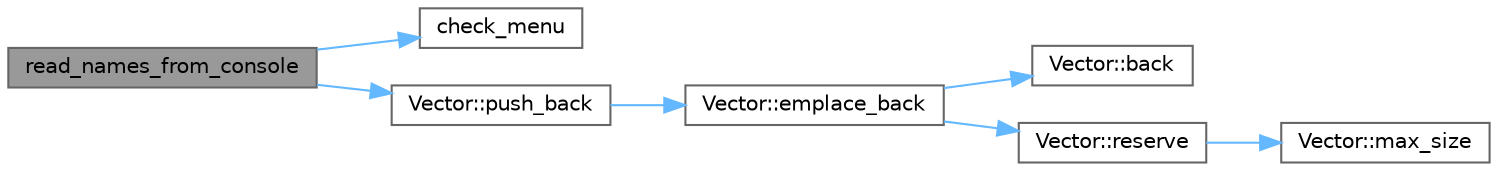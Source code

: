 digraph "read_names_from_console"
{
 // LATEX_PDF_SIZE
  bgcolor="transparent";
  edge [fontname=Helvetica,fontsize=10,labelfontname=Helvetica,labelfontsize=10];
  node [fontname=Helvetica,fontsize=10,shape=box,height=0.2,width=0.4];
  rankdir="LR";
  Node1 [id="Node000001",label="read_names_from_console",height=0.2,width=0.4,color="gray40", fillcolor="grey60", style="filled", fontcolor="black",tooltip=" "];
  Node1 -> Node2 [id="edge7_Node000001_Node000002",color="steelblue1",style="solid",tooltip=" "];
  Node2 [id="Node000002",label="check_menu",height=0.2,width=0.4,color="grey40", fillcolor="white", style="filled",URL="$program_8cpp.html#a945c1328e4c6da05c2f7e37b26d0c78f",tooltip=" "];
  Node1 -> Node3 [id="edge8_Node000001_Node000003",color="steelblue1",style="solid",tooltip=" "];
  Node3 [id="Node000003",label="Vector::push_back",height=0.2,width=0.4,color="grey40", fillcolor="white", style="filled",URL="$class_vector.html#a4415960a83615855ec32f8169f641786",tooltip=" "];
  Node3 -> Node4 [id="edge9_Node000003_Node000004",color="steelblue1",style="solid",tooltip=" "];
  Node4 [id="Node000004",label="Vector::emplace_back",height=0.2,width=0.4,color="grey40", fillcolor="white", style="filled",URL="$class_vector.html#a14c322c13e01c8556d2e8f4bd8bea1ad",tooltip=" "];
  Node4 -> Node5 [id="edge10_Node000004_Node000005",color="steelblue1",style="solid",tooltip=" "];
  Node5 [id="Node000005",label="Vector::back",height=0.2,width=0.4,color="grey40", fillcolor="white", style="filled",URL="$class_vector.html#a8abc3f8273089dadf91fb8eaca0676e6",tooltip=" "];
  Node4 -> Node6 [id="edge11_Node000004_Node000006",color="steelblue1",style="solid",tooltip=" "];
  Node6 [id="Node000006",label="Vector::reserve",height=0.2,width=0.4,color="grey40", fillcolor="white", style="filled",URL="$class_vector.html#a18ced2e01a4cd11e87c20d1442a19353",tooltip=" "];
  Node6 -> Node7 [id="edge12_Node000006_Node000007",color="steelblue1",style="solid",tooltip=" "];
  Node7 [id="Node000007",label="Vector::max_size",height=0.2,width=0.4,color="grey40", fillcolor="white", style="filled",URL="$class_vector.html#a0dd08b19542784280ebc1fcbb109db99",tooltip=" "];
}
